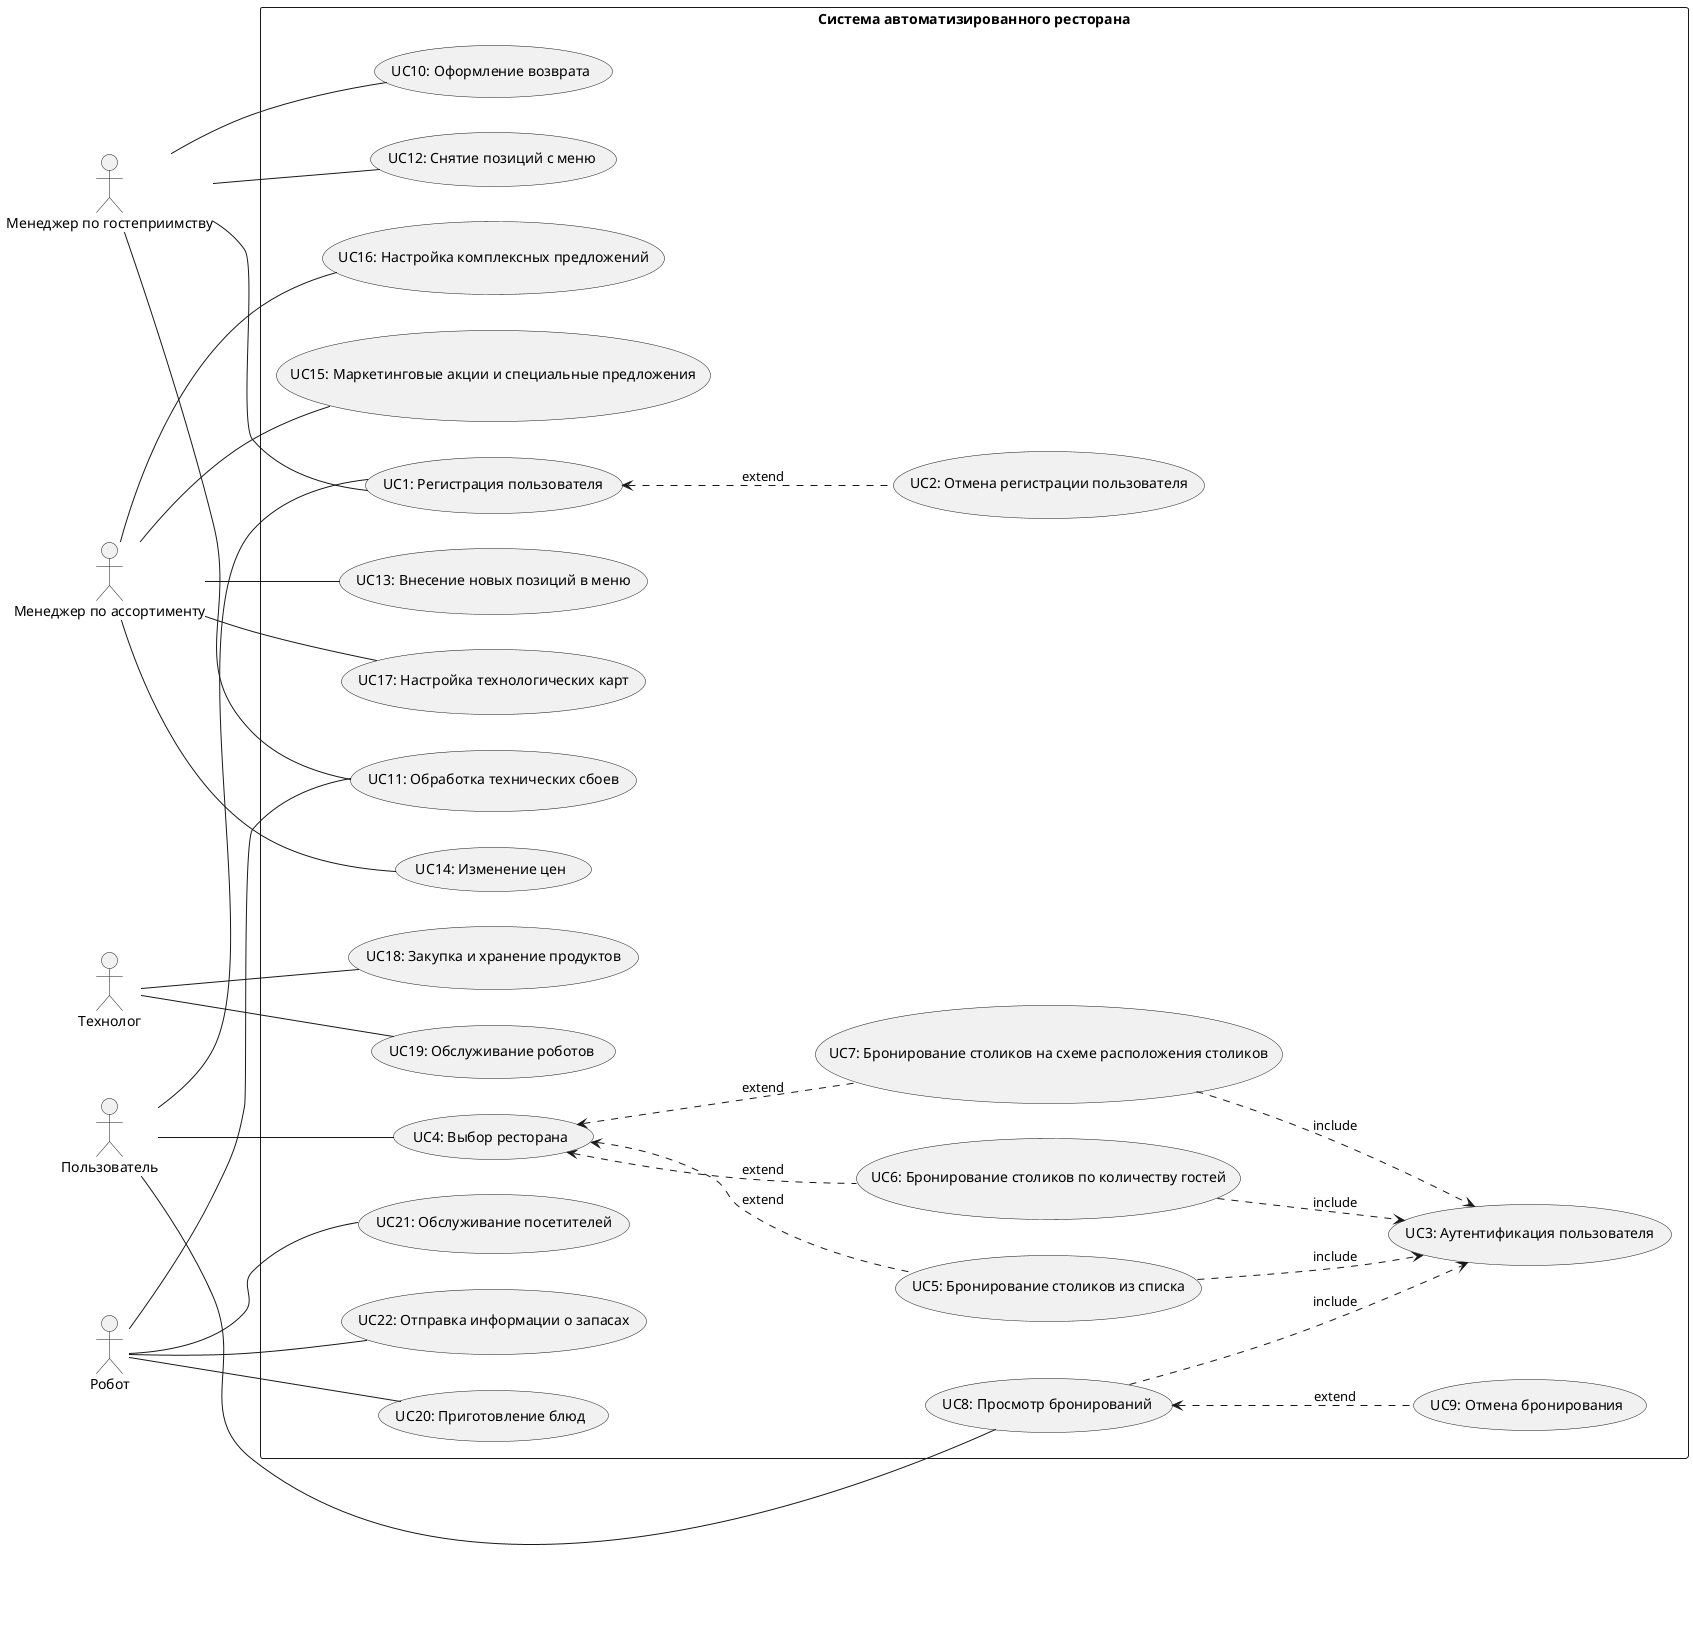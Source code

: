 @startuml
left to right direction

actor "Менеджер по гостеприимству" as hospManager
actor "Менеджер по ассортименту" as assortmentManager
actor "Пользователь" as fl
actor "Робот" as robot
actor "Технолог" as technologist

rectangle "Система автоматизированного ресторана" {
    ' Пользователь
    usecase (UC1: Регистрация пользователя) as regFl
    usecase (UC2: Отмена регистрации пользователя) as cancelRegFl
    usecase (UC3: Аутентификация пользователя) as authFl
    usecase (UC4: Выбор ресторана) as searchRest
    usecase (UC5: Бронирование столиков из списка) as bookingTableList
    usecase (UC6: Бронирование столиков по количеству гостей) as bookingTableGuest
    usecase (UC7: Бронирование столиков на схеме расположения столиков) as bookingTableMap
    usecase (UC8: Просмотр бронирований) as bookingView
    usecase (UC9: Отмена бронирования) as bookingCancel

    ' Менеджер по гостеприимству
    usecase (UC10: Оформление возврата) as refund
    usecase (UC11: Обработка технических сбоев) as techIssues
    usecase (UC12: Снятие позиций с меню) as removeMenuItem

    ' Менеджер по ассортименту
    usecase (UC13: Внесение новых позиций в меню) as addMenuItem
    usecase (UC14: Изменение цен) as changePrice
    usecase (UC15: Маркетинговые акции и специальные предложения) as marketing
    usecase (UC16: Настройка комплексных предложений) as setupOffers
    usecase (UC17: Настройка технологических карт) as setupRecipes

    ' Технолог
    usecase (UC18: Закупка и хранение продуктов) as purchaseStorage
    usecase (UC19: Обслуживание роботов) as robotMaintenance

    ' Робот
    usecase (UC20: Приготовление блюд) as cooking
    usecase (UC21: Обслуживание посетителей) as serving
    usecase (UC22: Отправка информации о запасах) as stockInformation

    hospManager -- regFl
    hospManager -- refund
    hospManager -- techIssues
    hospManager -- removeMenuItem

    assortmentManager -- addMenuItem
    assortmentManager -- changePrice
    assortmentManager -- marketing
    assortmentManager -- setupOffers
    assortmentManager -- setupRecipes

    technologist -- purchaseStorage
    technologist -- robotMaintenance

    robot -- cooking
    robot -- serving
    robot -- stockInformation

    fl -- regFl
    fl -- bookingView
    fl -- searchRest
    regFl <.. cancelRegFl : extend
    searchRest <.. bookingTableList : extend
    searchRest <.. bookingTableGuest : extend
    searchRest <.. bookingTableMap : extend
    bookingView <.. bookingCancel : extend
    bookingView ..> authFl : include
    bookingTableList ..> authFl : include
    bookingTableGuest ..> authFl : include
    bookingTableMap ..> authFl : include

    robot -- techIssues
}
@enduml
